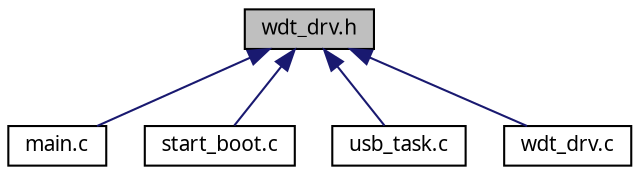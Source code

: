 digraph G
{
  edge [fontname="FreeSans.ttf",fontsize=10,labelfontname="FreeSans.ttf",labelfontsize=10];
  node [fontname="FreeSans.ttf",fontsize=10,shape=record];
  Node1 [label="wdt_drv.h",height=0.2,width=0.4,color="black", fillcolor="grey75", style="filled" fontcolor="black"];
  Node1 -> Node2 [dir=back,color="midnightblue",fontsize=10,style="solid",fontname="FreeSans.ttf"];
  Node2 [label="main.c",height=0.2,width=0.4,color="black", fillcolor="white", style="filled",URL="$a00024.html"];
  Node1 -> Node3 [dir=back,color="midnightblue",fontsize=10,style="solid",fontname="FreeSans.ttf"];
  Node3 [label="start_boot.c",height=0.2,width=0.4,color="black", fillcolor="white", style="filled",URL="$a00031.html"];
  Node1 -> Node4 [dir=back,color="midnightblue",fontsize=10,style="solid",fontname="FreeSans.ttf"];
  Node4 [label="usb_task.c",height=0.2,width=0.4,color="black", fillcolor="white", style="filled",URL="$a00049.html"];
  Node1 -> Node5 [dir=back,color="midnightblue",fontsize=10,style="solid",fontname="FreeSans.ttf"];
  Node5 [label="wdt_drv.c",height=0.2,width=0.4,color="black", fillcolor="white", style="filled",URL="$a00051.html"];
}

